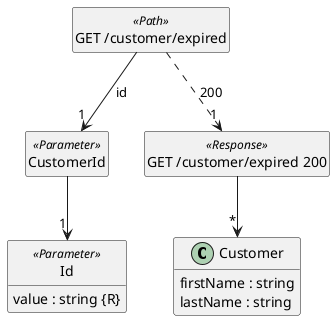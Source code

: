 @startuml
hide <<Path>> circle
hide <<Response>> circle
hide <<Parameter>> circle
hide empty methods
hide empty fields
set namespaceSeparator none

class "Customer" as Customer {
  {field} firstName : string
  {field} lastName : string
}

class "CustomerId" as CustomerId <<Parameter>> {
}

class "Id" as Id <<Parameter>> {
  {field} value : string {R}
}

class "GET /customer/expired" as GET_/customer/expired <<Path>> {
}

class "GET /customer/expired 200" as GET_/customer/expired_200 <<Response>> {
}

"CustomerId" --> "1" "Id"

"GET_/customer/expired" --> "1" "CustomerId"  :  "id"

"GET_/customer/expired_200" --> "*" "Customer"

"GET_/customer/expired" ..> "1" "GET_/customer/expired_200"  :  "200"

@enduml